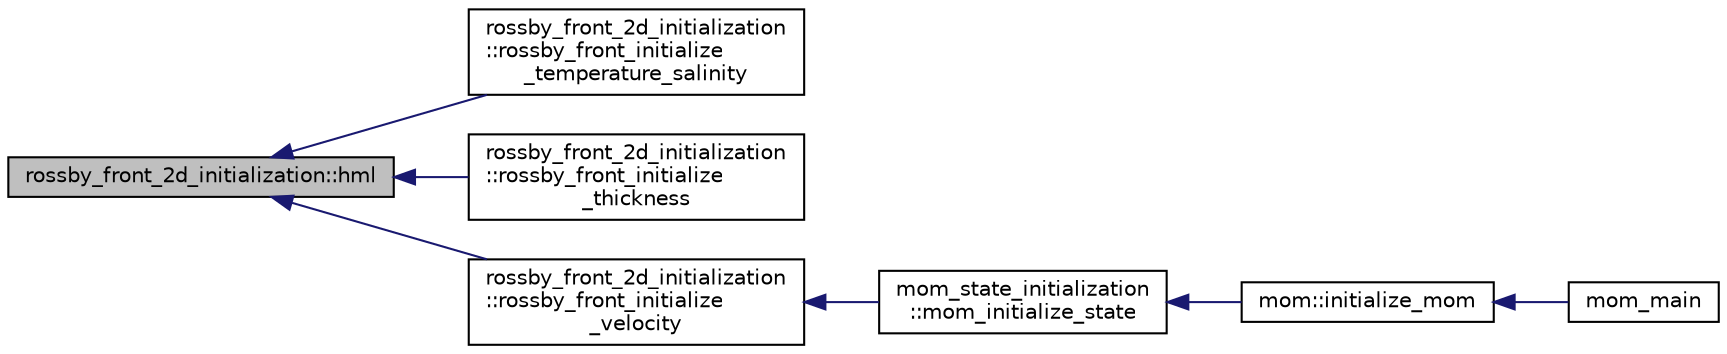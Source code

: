 digraph "rossby_front_2d_initialization::hml"
{
 // INTERACTIVE_SVG=YES
  edge [fontname="Helvetica",fontsize="10",labelfontname="Helvetica",labelfontsize="10"];
  node [fontname="Helvetica",fontsize="10",shape=record];
  rankdir="LR";
  Node9 [label="rossby_front_2d_initialization::hml",height=0.2,width=0.4,color="black", fillcolor="grey75", style="filled", fontcolor="black"];
  Node9 -> Node10 [dir="back",color="midnightblue",fontsize="10",style="solid",fontname="Helvetica"];
  Node10 [label="rossby_front_2d_initialization\l::rossby_front_initialize\l_temperature_salinity",height=0.2,width=0.4,color="black", fillcolor="white", style="filled",URL="$namespacerossby__front__2d__initialization.html#ab490a4f15755ef97420badc32419a14d",tooltip="Initialization of temperature and salinity in the Rossby front test. "];
  Node9 -> Node11 [dir="back",color="midnightblue",fontsize="10",style="solid",fontname="Helvetica"];
  Node11 [label="rossby_front_2d_initialization\l::rossby_front_initialize\l_thickness",height=0.2,width=0.4,color="black", fillcolor="white", style="filled",URL="$namespacerossby__front__2d__initialization.html#a5bb2f6319c079e75f6f2f8201105f082",tooltip="Initialization of thicknesses in 2D Rossby front test. "];
  Node9 -> Node12 [dir="back",color="midnightblue",fontsize="10",style="solid",fontname="Helvetica"];
  Node12 [label="rossby_front_2d_initialization\l::rossby_front_initialize\l_velocity",height=0.2,width=0.4,color="black", fillcolor="white", style="filled",URL="$namespacerossby__front__2d__initialization.html#ae2ab8919c882f7b3f0da46758f0b33bf",tooltip="Initialization of u and v in the Rossby front test. "];
  Node12 -> Node13 [dir="back",color="midnightblue",fontsize="10",style="solid",fontname="Helvetica"];
  Node13 [label="mom_state_initialization\l::mom_initialize_state",height=0.2,width=0.4,color="black", fillcolor="white", style="filled",URL="$namespacemom__state__initialization.html#af4e854627c6572332ba3fd895f169321"];
  Node13 -> Node14 [dir="back",color="midnightblue",fontsize="10",style="solid",fontname="Helvetica"];
  Node14 [label="mom::initialize_mom",height=0.2,width=0.4,color="black", fillcolor="white", style="filled",URL="$namespacemom.html#a0be2869fef30e1e0604facfe1b41555d",tooltip="This subroutine initializes MOM. "];
  Node14 -> Node15 [dir="back",color="midnightblue",fontsize="10",style="solid",fontname="Helvetica"];
  Node15 [label="mom_main",height=0.2,width=0.4,color="black", fillcolor="white", style="filled",URL="$MOM__driver_8F90.html#a08fffeb2d8e8acbf9ed4609be6d258c6"];
}
